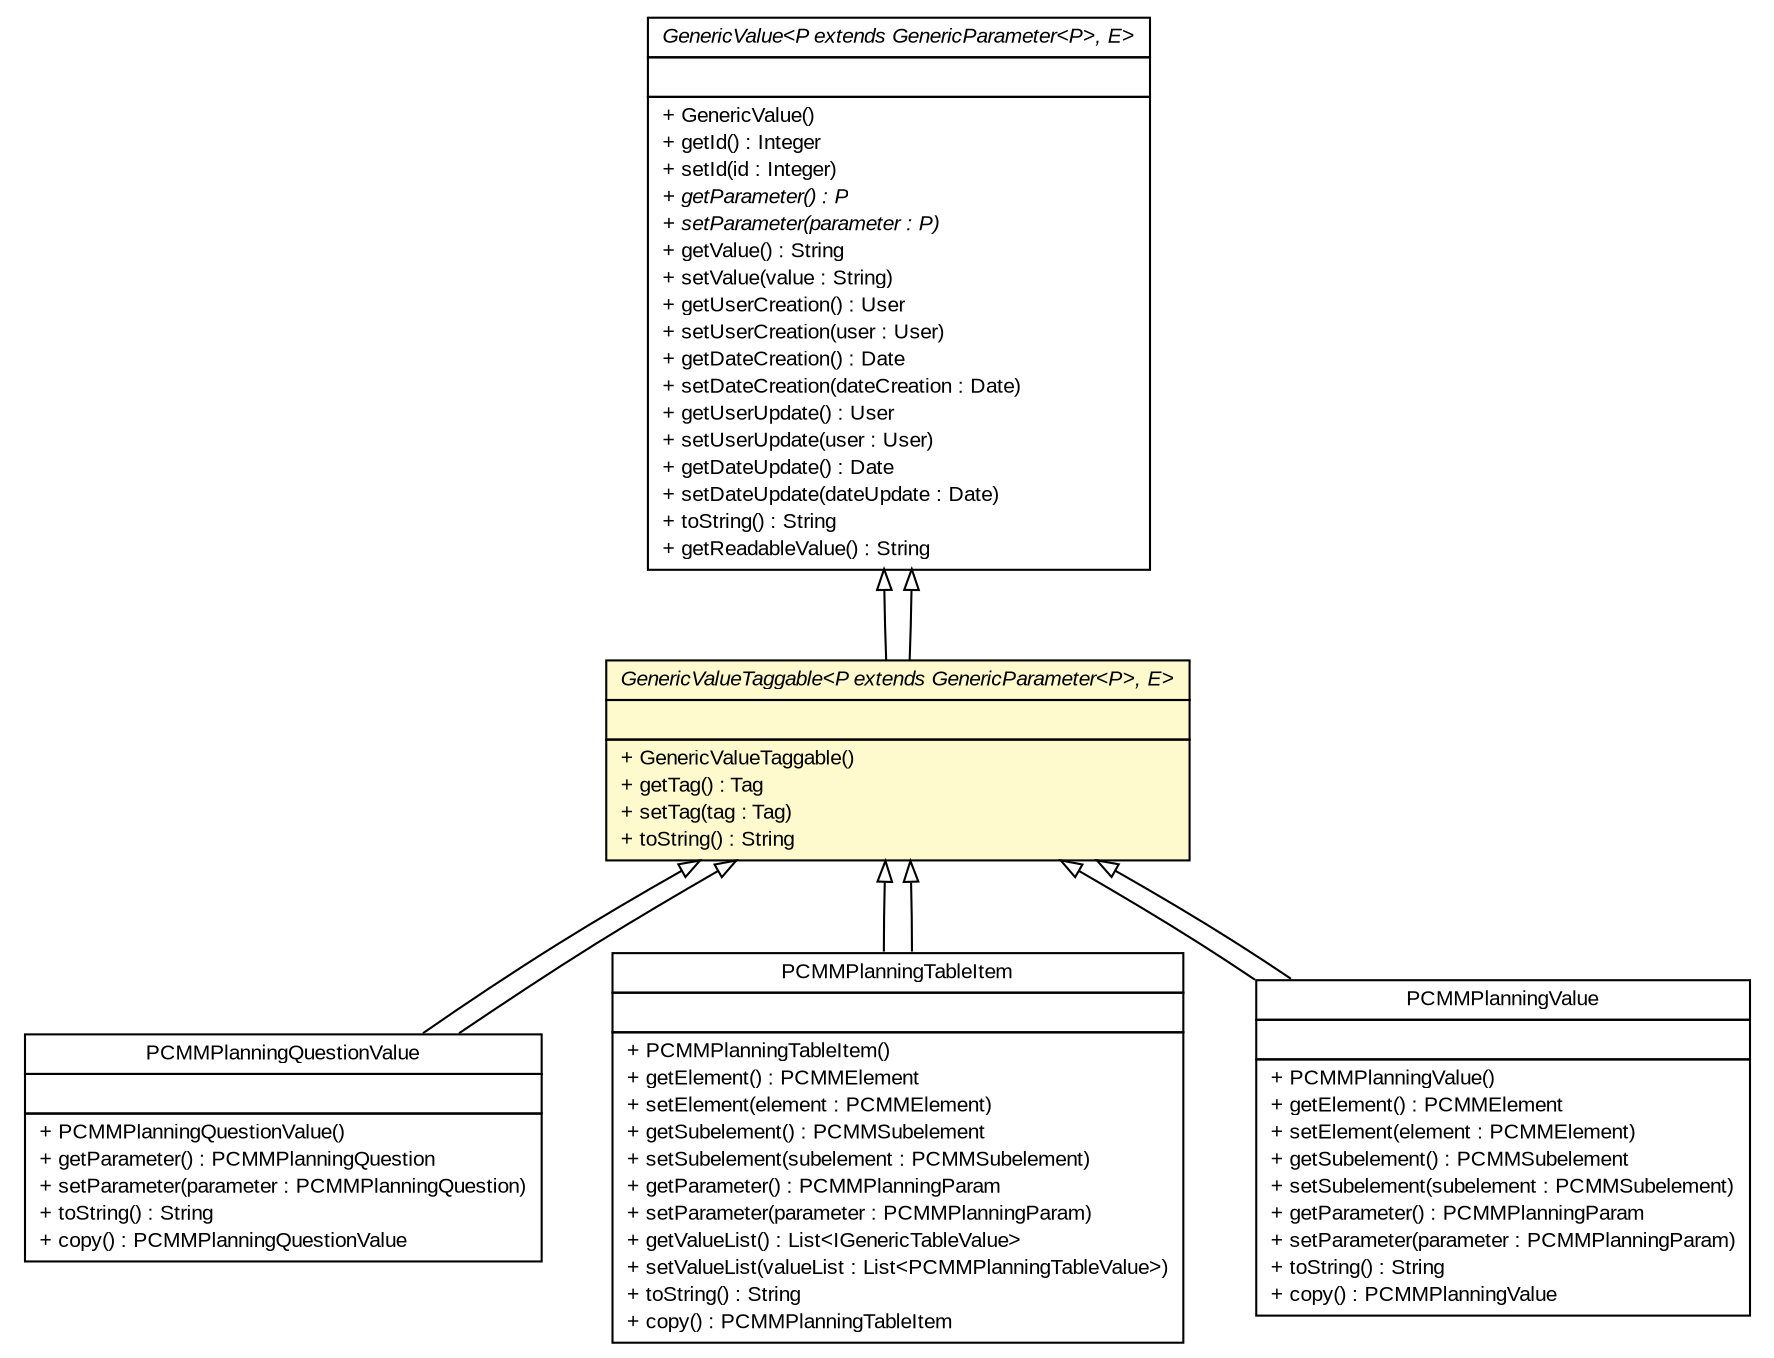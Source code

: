 #!/usr/local/bin/dot
#
# Class diagram 
# Generated by UMLGraph version R5_6-24-gf6e263 (http://www.umlgraph.org/)
#

digraph G {
	edge [fontname="arial",fontsize=10,labelfontname="arial",labelfontsize=10];
	node [fontname="arial",fontsize=10,shape=plaintext];
	nodesep=0.25;
	ranksep=0.5;
	// gov.sandia.cf.model.GenericValue<P extends gov.sandia.cf.model.GenericParameter<P>, E>
	c129679 [label=<<table title="gov.sandia.cf.model.GenericValue" border="0" cellborder="1" cellspacing="0" cellpadding="2" port="p" href="./GenericValue.html">
		<tr><td><table border="0" cellspacing="0" cellpadding="1">
<tr><td align="center" balign="center"><font face="arial italic"> GenericValue&lt;P extends GenericParameter&lt;P&gt;, E&gt; </font></td></tr>
		</table></td></tr>
		<tr><td><table border="0" cellspacing="0" cellpadding="1">
<tr><td align="left" balign="left">  </td></tr>
		</table></td></tr>
		<tr><td><table border="0" cellspacing="0" cellpadding="1">
<tr><td align="left" balign="left"> + GenericValue() </td></tr>
<tr><td align="left" balign="left"> + getId() : Integer </td></tr>
<tr><td align="left" balign="left"> + setId(id : Integer) </td></tr>
<tr><td align="left" balign="left"><font face="arial italic" point-size="10.0"> + getParameter() : P </font></td></tr>
<tr><td align="left" balign="left"><font face="arial italic" point-size="10.0"> + setParameter(parameter : P) </font></td></tr>
<tr><td align="left" balign="left"> + getValue() : String </td></tr>
<tr><td align="left" balign="left"> + setValue(value : String) </td></tr>
<tr><td align="left" balign="left"> + getUserCreation() : User </td></tr>
<tr><td align="left" balign="left"> + setUserCreation(user : User) </td></tr>
<tr><td align="left" balign="left"> + getDateCreation() : Date </td></tr>
<tr><td align="left" balign="left"> + setDateCreation(dateCreation : Date) </td></tr>
<tr><td align="left" balign="left"> + getUserUpdate() : User </td></tr>
<tr><td align="left" balign="left"> + setUserUpdate(user : User) </td></tr>
<tr><td align="left" balign="left"> + getDateUpdate() : Date </td></tr>
<tr><td align="left" balign="left"> + setDateUpdate(dateUpdate : Date) </td></tr>
<tr><td align="left" balign="left"> + toString() : String </td></tr>
<tr><td align="left" balign="left"> + getReadableValue() : String </td></tr>
		</table></td></tr>
		</table>>, URL="./GenericValue.html", fontname="arial", fontcolor="black", fontsize=10.0];
	// gov.sandia.cf.model.GenericValueTaggable<P extends gov.sandia.cf.model.GenericParameter<P>, E>
	c129681 [label=<<table title="gov.sandia.cf.model.GenericValueTaggable" border="0" cellborder="1" cellspacing="0" cellpadding="2" port="p" bgcolor="lemonChiffon" href="./GenericValueTaggable.html">
		<tr><td><table border="0" cellspacing="0" cellpadding="1">
<tr><td align="center" balign="center"><font face="arial italic"> GenericValueTaggable&lt;P extends GenericParameter&lt;P&gt;, E&gt; </font></td></tr>
		</table></td></tr>
		<tr><td><table border="0" cellspacing="0" cellpadding="1">
<tr><td align="left" balign="left">  </td></tr>
		</table></td></tr>
		<tr><td><table border="0" cellspacing="0" cellpadding="1">
<tr><td align="left" balign="left"> + GenericValueTaggable() </td></tr>
<tr><td align="left" balign="left"> + getTag() : Tag </td></tr>
<tr><td align="left" balign="left"> + setTag(tag : Tag) </td></tr>
<tr><td align="left" balign="left"> + toString() : String </td></tr>
		</table></td></tr>
		</table>>, URL="./GenericValueTaggable.html", fontname="arial", fontcolor="black", fontsize=10.0];
	// gov.sandia.cf.model.PCMMPlanningQuestionValue
	c129727 [label=<<table title="gov.sandia.cf.model.PCMMPlanningQuestionValue" border="0" cellborder="1" cellspacing="0" cellpadding="2" port="p" href="./PCMMPlanningQuestionValue.html">
		<tr><td><table border="0" cellspacing="0" cellpadding="1">
<tr><td align="center" balign="center"> PCMMPlanningQuestionValue </td></tr>
		</table></td></tr>
		<tr><td><table border="0" cellspacing="0" cellpadding="1">
<tr><td align="left" balign="left">  </td></tr>
		</table></td></tr>
		<tr><td><table border="0" cellspacing="0" cellpadding="1">
<tr><td align="left" balign="left"> + PCMMPlanningQuestionValue() </td></tr>
<tr><td align="left" balign="left"> + getParameter() : PCMMPlanningQuestion </td></tr>
<tr><td align="left" balign="left"> + setParameter(parameter : PCMMPlanningQuestion) </td></tr>
<tr><td align="left" balign="left"> + toString() : String </td></tr>
<tr><td align="left" balign="left"> + copy() : PCMMPlanningQuestionValue </td></tr>
		</table></td></tr>
		</table>>, URL="./PCMMPlanningQuestionValue.html", fontname="arial", fontcolor="black", fontsize=10.0];
	// gov.sandia.cf.model.PCMMPlanningTableItem
	c129729 [label=<<table title="gov.sandia.cf.model.PCMMPlanningTableItem" border="0" cellborder="1" cellspacing="0" cellpadding="2" port="p" href="./PCMMPlanningTableItem.html">
		<tr><td><table border="0" cellspacing="0" cellpadding="1">
<tr><td align="center" balign="center"> PCMMPlanningTableItem </td></tr>
		</table></td></tr>
		<tr><td><table border="0" cellspacing="0" cellpadding="1">
<tr><td align="left" balign="left">  </td></tr>
		</table></td></tr>
		<tr><td><table border="0" cellspacing="0" cellpadding="1">
<tr><td align="left" balign="left"> + PCMMPlanningTableItem() </td></tr>
<tr><td align="left" balign="left"> + getElement() : PCMMElement </td></tr>
<tr><td align="left" balign="left"> + setElement(element : PCMMElement) </td></tr>
<tr><td align="left" balign="left"> + getSubelement() : PCMMSubelement </td></tr>
<tr><td align="left" balign="left"> + setSubelement(subelement : PCMMSubelement) </td></tr>
<tr><td align="left" balign="left"> + getParameter() : PCMMPlanningParam </td></tr>
<tr><td align="left" balign="left"> + setParameter(parameter : PCMMPlanningParam) </td></tr>
<tr><td align="left" balign="left"> + getValueList() : List&lt;IGenericTableValue&gt; </td></tr>
<tr><td align="left" balign="left"> + setValueList(valueList : List&lt;PCMMPlanningTableValue&gt;) </td></tr>
<tr><td align="left" balign="left"> + toString() : String </td></tr>
<tr><td align="left" balign="left"> + copy() : PCMMPlanningTableItem </td></tr>
		</table></td></tr>
		</table>>, URL="./PCMMPlanningTableItem.html", fontname="arial", fontcolor="black", fontsize=10.0];
	// gov.sandia.cf.model.PCMMPlanningValue
	c129733 [label=<<table title="gov.sandia.cf.model.PCMMPlanningValue" border="0" cellborder="1" cellspacing="0" cellpadding="2" port="p" href="./PCMMPlanningValue.html">
		<tr><td><table border="0" cellspacing="0" cellpadding="1">
<tr><td align="center" balign="center"> PCMMPlanningValue </td></tr>
		</table></td></tr>
		<tr><td><table border="0" cellspacing="0" cellpadding="1">
<tr><td align="left" balign="left">  </td></tr>
		</table></td></tr>
		<tr><td><table border="0" cellspacing="0" cellpadding="1">
<tr><td align="left" balign="left"> + PCMMPlanningValue() </td></tr>
<tr><td align="left" balign="left"> + getElement() : PCMMElement </td></tr>
<tr><td align="left" balign="left"> + setElement(element : PCMMElement) </td></tr>
<tr><td align="left" balign="left"> + getSubelement() : PCMMSubelement </td></tr>
<tr><td align="left" balign="left"> + setSubelement(subelement : PCMMSubelement) </td></tr>
<tr><td align="left" balign="left"> + getParameter() : PCMMPlanningParam </td></tr>
<tr><td align="left" balign="left"> + setParameter(parameter : PCMMPlanningParam) </td></tr>
<tr><td align="left" balign="left"> + toString() : String </td></tr>
<tr><td align="left" balign="left"> + copy() : PCMMPlanningValue </td></tr>
		</table></td></tr>
		</table>>, URL="./PCMMPlanningValue.html", fontname="arial", fontcolor="black", fontsize=10.0];
	//gov.sandia.cf.model.GenericValueTaggable<P extends gov.sandia.cf.model.GenericParameter<P>, E> extends gov.sandia.cf.model.GenericValue<P, E>
	c129679:p -> c129681:p [dir=back,arrowtail=empty];
	//gov.sandia.cf.model.PCMMPlanningQuestionValue extends gov.sandia.cf.model.GenericValueTaggable<gov.sandia.cf.model.PCMMPlanningQuestion, gov.sandia.cf.model.PCMMPlanningQuestionValue>
	c129681:p -> c129727:p [dir=back,arrowtail=empty];
	//gov.sandia.cf.model.PCMMPlanningTableItem extends gov.sandia.cf.model.GenericValueTaggable<gov.sandia.cf.model.PCMMPlanningParam, gov.sandia.cf.model.PCMMPlanningTableItem>
	c129681:p -> c129729:p [dir=back,arrowtail=empty];
	//gov.sandia.cf.model.PCMMPlanningValue extends gov.sandia.cf.model.GenericValueTaggable<gov.sandia.cf.model.PCMMPlanningParam, gov.sandia.cf.model.PCMMPlanningValue>
	c129681:p -> c129733:p [dir=back,arrowtail=empty];
	//gov.sandia.cf.model.PCMMPlanningValue extends gov.sandia.cf.model.GenericValueTaggable<gov.sandia.cf.model.PCMMPlanningParam, gov.sandia.cf.model.PCMMPlanningValue>
	c129681:p -> c129733:p [dir=back,arrowtail=empty];
	//gov.sandia.cf.model.PCMMPlanningTableItem extends gov.sandia.cf.model.GenericValueTaggable<gov.sandia.cf.model.PCMMPlanningParam, gov.sandia.cf.model.PCMMPlanningTableItem>
	c129681:p -> c129729:p [dir=back,arrowtail=empty];
	//gov.sandia.cf.model.PCMMPlanningQuestionValue extends gov.sandia.cf.model.GenericValueTaggable<gov.sandia.cf.model.PCMMPlanningQuestion, gov.sandia.cf.model.PCMMPlanningQuestionValue>
	c129681:p -> c129727:p [dir=back,arrowtail=empty];
	//gov.sandia.cf.model.GenericValueTaggable<P extends gov.sandia.cf.model.GenericParameter<P>, E> extends gov.sandia.cf.model.GenericValue<P, E>
	c129679:p -> c129681:p [dir=back,arrowtail=empty];
}

